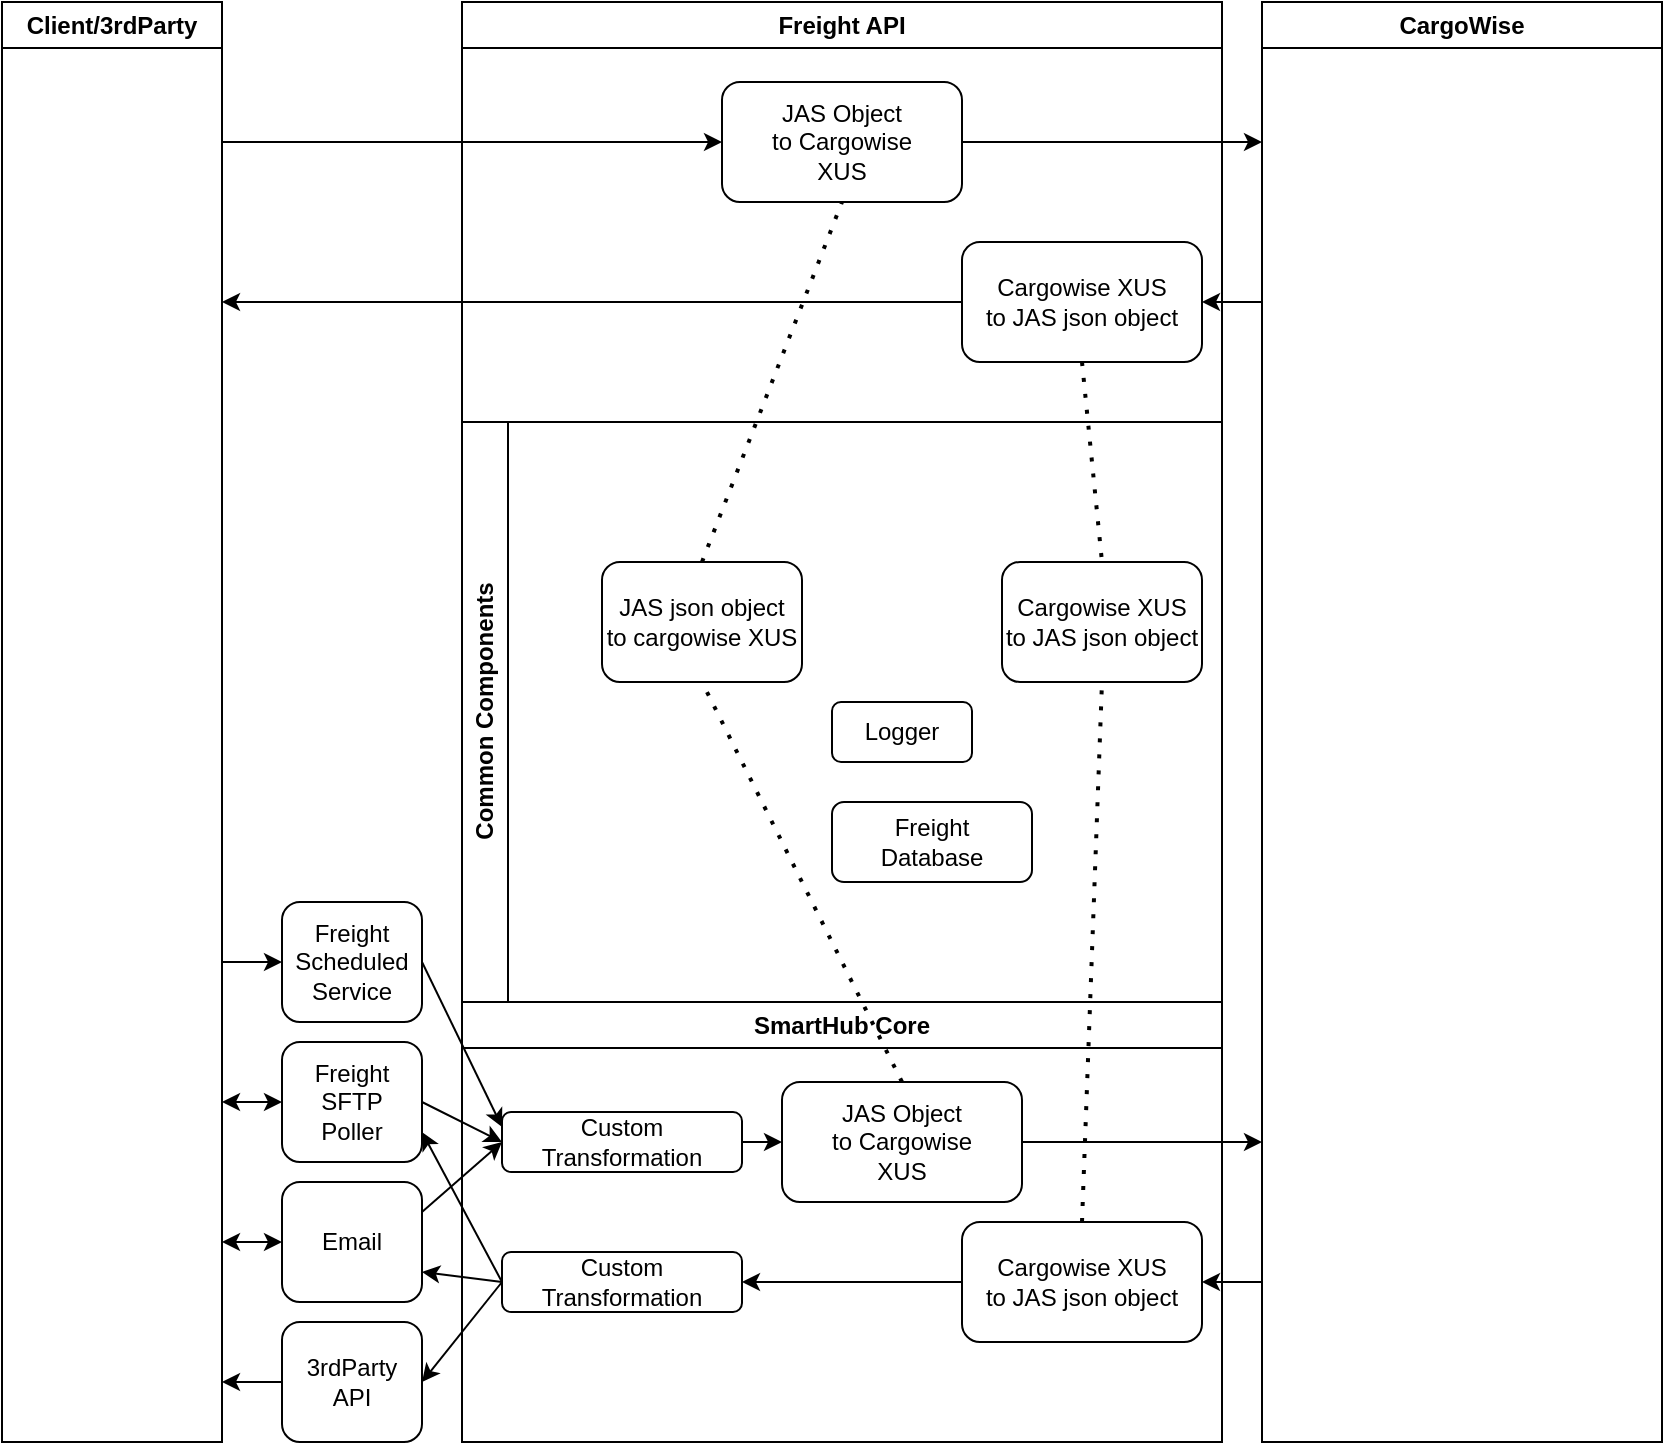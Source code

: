 <mxfile version="21.3.7" type="github">
  <diagram name="Page-1" id="RynNYXRZ_9jbp2y4fUvp">
    <mxGraphModel dx="1674" dy="796" grid="1" gridSize="10" guides="1" tooltips="1" connect="1" arrows="1" fold="1" page="1" pageScale="1" pageWidth="850" pageHeight="1100" math="0" shadow="0">
      <root>
        <mxCell id="0" />
        <mxCell id="1" parent="0" />
        <mxCell id="g6LgDzVbkQI4kbdyEEjz-3" value="SmartHub Core" style="swimlane;whiteSpace=wrap;html=1;" vertex="1" parent="1">
          <mxGeometry x="240" y="620" width="380" height="220" as="geometry" />
        </mxCell>
        <mxCell id="g6LgDzVbkQI4kbdyEEjz-2" value="Custom&lt;br&gt;Transformation" style="rounded=1;whiteSpace=wrap;html=1;" vertex="1" parent="g6LgDzVbkQI4kbdyEEjz-3">
          <mxGeometry x="20" y="55" width="120" height="30" as="geometry" />
        </mxCell>
        <mxCell id="g6LgDzVbkQI4kbdyEEjz-8" value="JAS Object&lt;br&gt;to Cargowise&lt;br&gt;XUS" style="rounded=1;whiteSpace=wrap;html=1;" vertex="1" parent="g6LgDzVbkQI4kbdyEEjz-3">
          <mxGeometry x="160" y="40" width="120" height="60" as="geometry" />
        </mxCell>
        <mxCell id="g6LgDzVbkQI4kbdyEEjz-15" value="Cargowise XUS&lt;br&gt;to JAS json object" style="rounded=1;whiteSpace=wrap;html=1;" vertex="1" parent="g6LgDzVbkQI4kbdyEEjz-3">
          <mxGeometry x="250" y="110" width="120" height="60" as="geometry" />
        </mxCell>
        <mxCell id="g6LgDzVbkQI4kbdyEEjz-18" value="" style="endArrow=classic;html=1;rounded=0;exitX=1;exitY=0.5;exitDx=0;exitDy=0;entryX=0;entryY=0.5;entryDx=0;entryDy=0;" edge="1" parent="g6LgDzVbkQI4kbdyEEjz-3" source="g6LgDzVbkQI4kbdyEEjz-2" target="g6LgDzVbkQI4kbdyEEjz-8">
          <mxGeometry width="50" height="50" relative="1" as="geometry">
            <mxPoint x="470" y="-20" as="sourcePoint" />
            <mxPoint x="520" y="-70" as="targetPoint" />
          </mxGeometry>
        </mxCell>
        <mxCell id="g6LgDzVbkQI4kbdyEEjz-27" value="Custom&lt;br&gt;Transformation" style="rounded=1;whiteSpace=wrap;html=1;" vertex="1" parent="g6LgDzVbkQI4kbdyEEjz-3">
          <mxGeometry x="20" y="125" width="120" height="30" as="geometry" />
        </mxCell>
        <mxCell id="g6LgDzVbkQI4kbdyEEjz-28" value="" style="endArrow=classic;html=1;rounded=0;exitX=0;exitY=0.5;exitDx=0;exitDy=0;entryX=1;entryY=0.5;entryDx=0;entryDy=0;" edge="1" parent="g6LgDzVbkQI4kbdyEEjz-3" source="g6LgDzVbkQI4kbdyEEjz-15" target="g6LgDzVbkQI4kbdyEEjz-27">
          <mxGeometry width="50" height="50" relative="1" as="geometry">
            <mxPoint x="470" y="-110" as="sourcePoint" />
            <mxPoint x="520" y="-160" as="targetPoint" />
          </mxGeometry>
        </mxCell>
        <mxCell id="g6LgDzVbkQI4kbdyEEjz-4" value="Freight API&lt;br&gt;" style="swimlane;whiteSpace=wrap;html=1;" vertex="1" parent="1">
          <mxGeometry x="240" y="120" width="380" height="210" as="geometry" />
        </mxCell>
        <mxCell id="g6LgDzVbkQI4kbdyEEjz-10" value="JAS Object&lt;br&gt;to Cargowise&lt;br&gt;XUS" style="rounded=1;whiteSpace=wrap;html=1;" vertex="1" parent="g6LgDzVbkQI4kbdyEEjz-4">
          <mxGeometry x="130" y="40" width="120" height="60" as="geometry" />
        </mxCell>
        <mxCell id="g6LgDzVbkQI4kbdyEEjz-13" value="Cargowise XUS&lt;br&gt;to JAS json object" style="rounded=1;whiteSpace=wrap;html=1;" vertex="1" parent="g6LgDzVbkQI4kbdyEEjz-4">
          <mxGeometry x="250" y="120" width="120" height="60" as="geometry" />
        </mxCell>
        <mxCell id="g6LgDzVbkQI4kbdyEEjz-6" value="Common Components" style="swimlane;horizontal=0;whiteSpace=wrap;html=1;" vertex="1" parent="1">
          <mxGeometry x="240" y="330" width="380" height="290" as="geometry" />
        </mxCell>
        <mxCell id="g6LgDzVbkQI4kbdyEEjz-9" value="JAS json object&lt;br&gt;to cargowise XUS" style="rounded=1;whiteSpace=wrap;html=1;" vertex="1" parent="g6LgDzVbkQI4kbdyEEjz-6">
          <mxGeometry x="70" y="70" width="100" height="60" as="geometry" />
        </mxCell>
        <mxCell id="g6LgDzVbkQI4kbdyEEjz-14" value="Cargowise XUS&lt;br&gt;to JAS json object" style="rounded=1;whiteSpace=wrap;html=1;" vertex="1" parent="g6LgDzVbkQI4kbdyEEjz-6">
          <mxGeometry x="270" y="70" width="100" height="60" as="geometry" />
        </mxCell>
        <mxCell id="g6LgDzVbkQI4kbdyEEjz-39" value="Logger" style="rounded=1;whiteSpace=wrap;html=1;" vertex="1" parent="g6LgDzVbkQI4kbdyEEjz-6">
          <mxGeometry x="185" y="140" width="70" height="30" as="geometry" />
        </mxCell>
        <mxCell id="g6LgDzVbkQI4kbdyEEjz-40" value="Freight&lt;br&gt;Database" style="rounded=1;whiteSpace=wrap;html=1;" vertex="1" parent="g6LgDzVbkQI4kbdyEEjz-6">
          <mxGeometry x="185" y="190" width="100" height="40" as="geometry" />
        </mxCell>
        <mxCell id="g6LgDzVbkQI4kbdyEEjz-7" value="CargoWise" style="swimlane;whiteSpace=wrap;html=1;" vertex="1" parent="1">
          <mxGeometry x="640" y="120" width="200" height="720" as="geometry" />
        </mxCell>
        <mxCell id="g6LgDzVbkQI4kbdyEEjz-12" value="Client/3rdParty" style="swimlane;whiteSpace=wrap;html=1;" vertex="1" parent="1">
          <mxGeometry x="10" y="120" width="110" height="720" as="geometry" />
        </mxCell>
        <mxCell id="g6LgDzVbkQI4kbdyEEjz-17" value="" style="endArrow=classic;html=1;rounded=0;entryX=0;entryY=0.5;entryDx=0;entryDy=0;exitX=1;exitY=0.5;exitDx=0;exitDy=0;" edge="1" parent="1" source="g6LgDzVbkQI4kbdyEEjz-30" target="g6LgDzVbkQI4kbdyEEjz-2">
          <mxGeometry width="50" height="50" relative="1" as="geometry">
            <mxPoint x="120" y="690" as="sourcePoint" />
            <mxPoint x="680" y="550" as="targetPoint" />
          </mxGeometry>
        </mxCell>
        <mxCell id="g6LgDzVbkQI4kbdyEEjz-19" value="" style="endArrow=classic;html=1;rounded=0;exitX=1;exitY=0.5;exitDx=0;exitDy=0;" edge="1" parent="1" source="g6LgDzVbkQI4kbdyEEjz-8">
          <mxGeometry width="50" height="50" relative="1" as="geometry">
            <mxPoint x="630" y="600" as="sourcePoint" />
            <mxPoint x="640" y="690" as="targetPoint" />
          </mxGeometry>
        </mxCell>
        <mxCell id="g6LgDzVbkQI4kbdyEEjz-20" value="" style="endArrow=classic;html=1;rounded=0;entryX=1;entryY=0.5;entryDx=0;entryDy=0;" edge="1" parent="1" target="g6LgDzVbkQI4kbdyEEjz-15">
          <mxGeometry width="50" height="50" relative="1" as="geometry">
            <mxPoint x="640" y="760" as="sourcePoint" />
            <mxPoint x="680" y="550" as="targetPoint" />
          </mxGeometry>
        </mxCell>
        <mxCell id="g6LgDzVbkQI4kbdyEEjz-21" value="" style="endArrow=none;dashed=1;html=1;dashPattern=1 3;strokeWidth=2;rounded=0;exitX=0.5;exitY=0;exitDx=0;exitDy=0;entryX=0.5;entryY=1;entryDx=0;entryDy=0;" edge="1" parent="1" source="g6LgDzVbkQI4kbdyEEjz-8" target="g6LgDzVbkQI4kbdyEEjz-9">
          <mxGeometry width="50" height="50" relative="1" as="geometry">
            <mxPoint x="630" y="600" as="sourcePoint" />
            <mxPoint x="680" y="550" as="targetPoint" />
          </mxGeometry>
        </mxCell>
        <mxCell id="g6LgDzVbkQI4kbdyEEjz-22" value="" style="endArrow=none;dashed=1;html=1;dashPattern=1 3;strokeWidth=2;rounded=0;exitX=0.5;exitY=0;exitDx=0;exitDy=0;entryX=0.5;entryY=1;entryDx=0;entryDy=0;" edge="1" parent="1" source="g6LgDzVbkQI4kbdyEEjz-9" target="g6LgDzVbkQI4kbdyEEjz-10">
          <mxGeometry width="50" height="50" relative="1" as="geometry">
            <mxPoint x="630" y="600" as="sourcePoint" />
            <mxPoint x="680" y="550" as="targetPoint" />
          </mxGeometry>
        </mxCell>
        <mxCell id="g6LgDzVbkQI4kbdyEEjz-23" value="" style="endArrow=classic;html=1;rounded=0;exitX=1;exitY=0.5;exitDx=0;exitDy=0;" edge="1" parent="1" source="g6LgDzVbkQI4kbdyEEjz-10">
          <mxGeometry width="50" height="50" relative="1" as="geometry">
            <mxPoint x="630" y="600" as="sourcePoint" />
            <mxPoint x="640" y="190" as="targetPoint" />
          </mxGeometry>
        </mxCell>
        <mxCell id="g6LgDzVbkQI4kbdyEEjz-24" value="" style="endArrow=classic;html=1;rounded=0;entryX=0;entryY=0.5;entryDx=0;entryDy=0;" edge="1" parent="1" target="g6LgDzVbkQI4kbdyEEjz-10">
          <mxGeometry width="50" height="50" relative="1" as="geometry">
            <mxPoint x="120" y="190" as="sourcePoint" />
            <mxPoint x="680" y="460" as="targetPoint" />
          </mxGeometry>
        </mxCell>
        <mxCell id="g6LgDzVbkQI4kbdyEEjz-25" value="" style="endArrow=none;dashed=1;html=1;dashPattern=1 3;strokeWidth=2;rounded=0;exitX=0.5;exitY=1;exitDx=0;exitDy=0;entryX=0.5;entryY=0;entryDx=0;entryDy=0;" edge="1" parent="1" source="g6LgDzVbkQI4kbdyEEjz-13" target="g6LgDzVbkQI4kbdyEEjz-14">
          <mxGeometry width="50" height="50" relative="1" as="geometry">
            <mxPoint x="630" y="510" as="sourcePoint" />
            <mxPoint x="680" y="460" as="targetPoint" />
          </mxGeometry>
        </mxCell>
        <mxCell id="g6LgDzVbkQI4kbdyEEjz-26" value="" style="endArrow=none;dashed=1;html=1;dashPattern=1 3;strokeWidth=2;rounded=0;exitX=0.5;exitY=0;exitDx=0;exitDy=0;entryX=0.5;entryY=1;entryDx=0;entryDy=0;" edge="1" parent="1" source="g6LgDzVbkQI4kbdyEEjz-15" target="g6LgDzVbkQI4kbdyEEjz-14">
          <mxGeometry width="50" height="50" relative="1" as="geometry">
            <mxPoint x="630" y="510" as="sourcePoint" />
            <mxPoint x="680" y="460" as="targetPoint" />
          </mxGeometry>
        </mxCell>
        <mxCell id="g6LgDzVbkQI4kbdyEEjz-29" value="" style="endArrow=classic;html=1;rounded=0;exitX=0;exitY=0.5;exitDx=0;exitDy=0;entryX=1;entryY=0.75;entryDx=0;entryDy=0;" edge="1" parent="1" source="g6LgDzVbkQI4kbdyEEjz-27" target="g6LgDzVbkQI4kbdyEEjz-34">
          <mxGeometry width="50" height="50" relative="1" as="geometry">
            <mxPoint x="610" y="510" as="sourcePoint" />
            <mxPoint x="120" y="760" as="targetPoint" />
          </mxGeometry>
        </mxCell>
        <mxCell id="g6LgDzVbkQI4kbdyEEjz-30" value="Freight &lt;br&gt;SFTP&lt;br&gt;Poller" style="rounded=1;whiteSpace=wrap;html=1;" vertex="1" parent="1">
          <mxGeometry x="150" y="640" width="70" height="60" as="geometry" />
        </mxCell>
        <mxCell id="g6LgDzVbkQI4kbdyEEjz-34" value="Email" style="rounded=1;whiteSpace=wrap;html=1;" vertex="1" parent="1">
          <mxGeometry x="150" y="710" width="70" height="60" as="geometry" />
        </mxCell>
        <mxCell id="g6LgDzVbkQI4kbdyEEjz-35" value="" style="endArrow=classic;html=1;rounded=0;exitX=0;exitY=0.5;exitDx=0;exitDy=0;entryX=1;entryY=0.75;entryDx=0;entryDy=0;" edge="1" parent="1" source="g6LgDzVbkQI4kbdyEEjz-27" target="g6LgDzVbkQI4kbdyEEjz-30">
          <mxGeometry width="50" height="50" relative="1" as="geometry">
            <mxPoint x="670" y="510" as="sourcePoint" />
            <mxPoint x="720" y="460" as="targetPoint" />
          </mxGeometry>
        </mxCell>
        <mxCell id="g6LgDzVbkQI4kbdyEEjz-36" value="" style="endArrow=classic;html=1;rounded=0;exitX=1;exitY=0.25;exitDx=0;exitDy=0;entryX=0;entryY=0.5;entryDx=0;entryDy=0;" edge="1" parent="1" source="g6LgDzVbkQI4kbdyEEjz-34" target="g6LgDzVbkQI4kbdyEEjz-2">
          <mxGeometry width="50" height="50" relative="1" as="geometry">
            <mxPoint x="670" y="510" as="sourcePoint" />
            <mxPoint x="720" y="460" as="targetPoint" />
          </mxGeometry>
        </mxCell>
        <mxCell id="g6LgDzVbkQI4kbdyEEjz-37" value="" style="endArrow=classic;startArrow=classic;html=1;rounded=0;entryX=0;entryY=0.5;entryDx=0;entryDy=0;" edge="1" parent="1" target="g6LgDzVbkQI4kbdyEEjz-30">
          <mxGeometry width="50" height="50" relative="1" as="geometry">
            <mxPoint x="120" y="670" as="sourcePoint" />
            <mxPoint x="720" y="460" as="targetPoint" />
          </mxGeometry>
        </mxCell>
        <mxCell id="g6LgDzVbkQI4kbdyEEjz-38" value="" style="endArrow=classic;startArrow=classic;html=1;rounded=0;entryX=0;entryY=0.5;entryDx=0;entryDy=0;" edge="1" parent="1" target="g6LgDzVbkQI4kbdyEEjz-34">
          <mxGeometry width="50" height="50" relative="1" as="geometry">
            <mxPoint x="120" y="740" as="sourcePoint" />
            <mxPoint x="720" y="460" as="targetPoint" />
          </mxGeometry>
        </mxCell>
        <mxCell id="g6LgDzVbkQI4kbdyEEjz-41" value="" style="endArrow=classic;html=1;rounded=0;exitX=0;exitY=0.5;exitDx=0;exitDy=0;" edge="1" parent="1" source="g6LgDzVbkQI4kbdyEEjz-13">
          <mxGeometry width="50" height="50" relative="1" as="geometry">
            <mxPoint x="670" y="510" as="sourcePoint" />
            <mxPoint x="120" y="270" as="targetPoint" />
          </mxGeometry>
        </mxCell>
        <mxCell id="g6LgDzVbkQI4kbdyEEjz-42" value="" style="endArrow=classic;html=1;rounded=0;entryX=1;entryY=0.5;entryDx=0;entryDy=0;" edge="1" parent="1" target="g6LgDzVbkQI4kbdyEEjz-13">
          <mxGeometry width="50" height="50" relative="1" as="geometry">
            <mxPoint x="640" y="270" as="sourcePoint" />
            <mxPoint x="720" y="460" as="targetPoint" />
          </mxGeometry>
        </mxCell>
        <mxCell id="g6LgDzVbkQI4kbdyEEjz-44" value="3rdParty&lt;br&gt;API" style="rounded=1;whiteSpace=wrap;html=1;" vertex="1" parent="1">
          <mxGeometry x="150" y="780" width="70" height="60" as="geometry" />
        </mxCell>
        <mxCell id="g6LgDzVbkQI4kbdyEEjz-45" value="" style="endArrow=classic;html=1;rounded=0;exitX=0;exitY=0.5;exitDx=0;exitDy=0;entryX=1;entryY=0.5;entryDx=0;entryDy=0;" edge="1" parent="1" source="g6LgDzVbkQI4kbdyEEjz-27" target="g6LgDzVbkQI4kbdyEEjz-44">
          <mxGeometry width="50" height="50" relative="1" as="geometry">
            <mxPoint x="670" y="510" as="sourcePoint" />
            <mxPoint x="720" y="460" as="targetPoint" />
          </mxGeometry>
        </mxCell>
        <mxCell id="g6LgDzVbkQI4kbdyEEjz-47" value="" style="endArrow=classic;html=1;rounded=0;exitX=0;exitY=0.5;exitDx=0;exitDy=0;" edge="1" parent="1" source="g6LgDzVbkQI4kbdyEEjz-44">
          <mxGeometry width="50" height="50" relative="1" as="geometry">
            <mxPoint x="670" y="510" as="sourcePoint" />
            <mxPoint x="120" y="810" as="targetPoint" />
          </mxGeometry>
        </mxCell>
        <mxCell id="g6LgDzVbkQI4kbdyEEjz-48" value="Freight&lt;br&gt;Scheduled Service" style="rounded=1;whiteSpace=wrap;html=1;" vertex="1" parent="1">
          <mxGeometry x="150" y="570" width="70" height="60" as="geometry" />
        </mxCell>
        <mxCell id="g6LgDzVbkQI4kbdyEEjz-49" value="" style="endArrow=classic;html=1;rounded=0;entryX=0;entryY=0.5;entryDx=0;entryDy=0;" edge="1" parent="1" target="g6LgDzVbkQI4kbdyEEjz-48">
          <mxGeometry width="50" height="50" relative="1" as="geometry">
            <mxPoint x="120" y="600" as="sourcePoint" />
            <mxPoint x="730" y="430" as="targetPoint" />
          </mxGeometry>
        </mxCell>
        <mxCell id="g6LgDzVbkQI4kbdyEEjz-50" value="" style="endArrow=classic;html=1;rounded=0;exitX=1;exitY=0.5;exitDx=0;exitDy=0;entryX=0;entryY=0.25;entryDx=0;entryDy=0;" edge="1" parent="1" source="g6LgDzVbkQI4kbdyEEjz-48" target="g6LgDzVbkQI4kbdyEEjz-2">
          <mxGeometry width="50" height="50" relative="1" as="geometry">
            <mxPoint x="680" y="480" as="sourcePoint" />
            <mxPoint x="730" y="430" as="targetPoint" />
          </mxGeometry>
        </mxCell>
      </root>
    </mxGraphModel>
  </diagram>
</mxfile>
